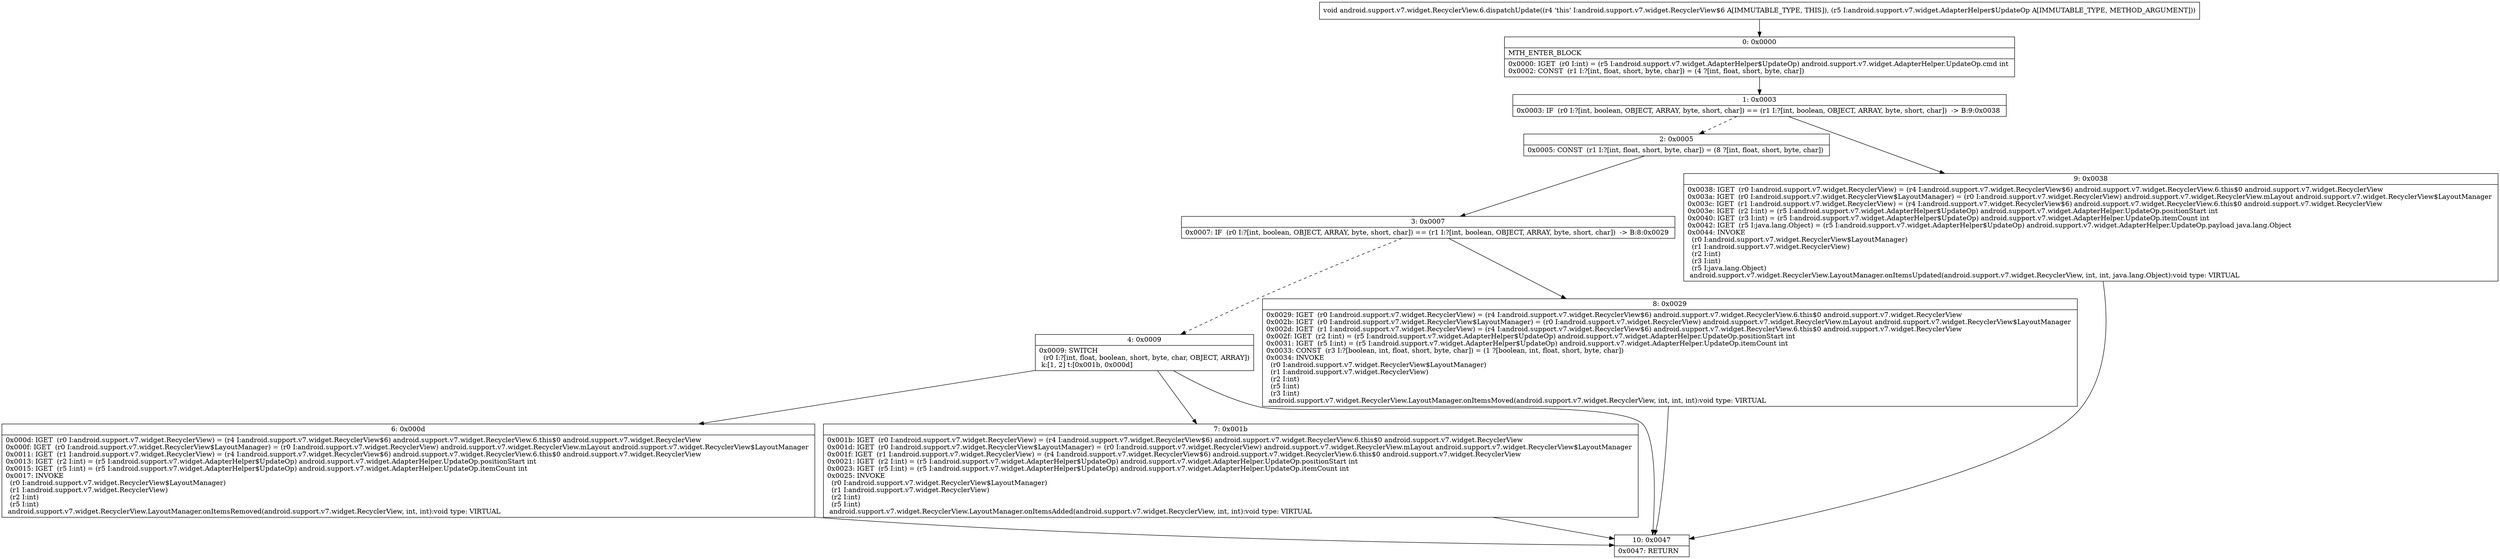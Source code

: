 digraph "CFG forandroid.support.v7.widget.RecyclerView.6.dispatchUpdate(Landroid\/support\/v7\/widget\/AdapterHelper$UpdateOp;)V" {
Node_0 [shape=record,label="{0\:\ 0x0000|MTH_ENTER_BLOCK\l|0x0000: IGET  (r0 I:int) = (r5 I:android.support.v7.widget.AdapterHelper$UpdateOp) android.support.v7.widget.AdapterHelper.UpdateOp.cmd int \l0x0002: CONST  (r1 I:?[int, float, short, byte, char]) = (4 ?[int, float, short, byte, char]) \l}"];
Node_1 [shape=record,label="{1\:\ 0x0003|0x0003: IF  (r0 I:?[int, boolean, OBJECT, ARRAY, byte, short, char]) == (r1 I:?[int, boolean, OBJECT, ARRAY, byte, short, char])  \-\> B:9:0x0038 \l}"];
Node_2 [shape=record,label="{2\:\ 0x0005|0x0005: CONST  (r1 I:?[int, float, short, byte, char]) = (8 ?[int, float, short, byte, char]) \l}"];
Node_3 [shape=record,label="{3\:\ 0x0007|0x0007: IF  (r0 I:?[int, boolean, OBJECT, ARRAY, byte, short, char]) == (r1 I:?[int, boolean, OBJECT, ARRAY, byte, short, char])  \-\> B:8:0x0029 \l}"];
Node_4 [shape=record,label="{4\:\ 0x0009|0x0009: SWITCH  \l  (r0 I:?[int, float, boolean, short, byte, char, OBJECT, ARRAY])\l k:[1, 2] t:[0x001b, 0x000d] \l}"];
Node_6 [shape=record,label="{6\:\ 0x000d|0x000d: IGET  (r0 I:android.support.v7.widget.RecyclerView) = (r4 I:android.support.v7.widget.RecyclerView$6) android.support.v7.widget.RecyclerView.6.this$0 android.support.v7.widget.RecyclerView \l0x000f: IGET  (r0 I:android.support.v7.widget.RecyclerView$LayoutManager) = (r0 I:android.support.v7.widget.RecyclerView) android.support.v7.widget.RecyclerView.mLayout android.support.v7.widget.RecyclerView$LayoutManager \l0x0011: IGET  (r1 I:android.support.v7.widget.RecyclerView) = (r4 I:android.support.v7.widget.RecyclerView$6) android.support.v7.widget.RecyclerView.6.this$0 android.support.v7.widget.RecyclerView \l0x0013: IGET  (r2 I:int) = (r5 I:android.support.v7.widget.AdapterHelper$UpdateOp) android.support.v7.widget.AdapterHelper.UpdateOp.positionStart int \l0x0015: IGET  (r5 I:int) = (r5 I:android.support.v7.widget.AdapterHelper$UpdateOp) android.support.v7.widget.AdapterHelper.UpdateOp.itemCount int \l0x0017: INVOKE  \l  (r0 I:android.support.v7.widget.RecyclerView$LayoutManager)\l  (r1 I:android.support.v7.widget.RecyclerView)\l  (r2 I:int)\l  (r5 I:int)\l android.support.v7.widget.RecyclerView.LayoutManager.onItemsRemoved(android.support.v7.widget.RecyclerView, int, int):void type: VIRTUAL \l}"];
Node_7 [shape=record,label="{7\:\ 0x001b|0x001b: IGET  (r0 I:android.support.v7.widget.RecyclerView) = (r4 I:android.support.v7.widget.RecyclerView$6) android.support.v7.widget.RecyclerView.6.this$0 android.support.v7.widget.RecyclerView \l0x001d: IGET  (r0 I:android.support.v7.widget.RecyclerView$LayoutManager) = (r0 I:android.support.v7.widget.RecyclerView) android.support.v7.widget.RecyclerView.mLayout android.support.v7.widget.RecyclerView$LayoutManager \l0x001f: IGET  (r1 I:android.support.v7.widget.RecyclerView) = (r4 I:android.support.v7.widget.RecyclerView$6) android.support.v7.widget.RecyclerView.6.this$0 android.support.v7.widget.RecyclerView \l0x0021: IGET  (r2 I:int) = (r5 I:android.support.v7.widget.AdapterHelper$UpdateOp) android.support.v7.widget.AdapterHelper.UpdateOp.positionStart int \l0x0023: IGET  (r5 I:int) = (r5 I:android.support.v7.widget.AdapterHelper$UpdateOp) android.support.v7.widget.AdapterHelper.UpdateOp.itemCount int \l0x0025: INVOKE  \l  (r0 I:android.support.v7.widget.RecyclerView$LayoutManager)\l  (r1 I:android.support.v7.widget.RecyclerView)\l  (r2 I:int)\l  (r5 I:int)\l android.support.v7.widget.RecyclerView.LayoutManager.onItemsAdded(android.support.v7.widget.RecyclerView, int, int):void type: VIRTUAL \l}"];
Node_8 [shape=record,label="{8\:\ 0x0029|0x0029: IGET  (r0 I:android.support.v7.widget.RecyclerView) = (r4 I:android.support.v7.widget.RecyclerView$6) android.support.v7.widget.RecyclerView.6.this$0 android.support.v7.widget.RecyclerView \l0x002b: IGET  (r0 I:android.support.v7.widget.RecyclerView$LayoutManager) = (r0 I:android.support.v7.widget.RecyclerView) android.support.v7.widget.RecyclerView.mLayout android.support.v7.widget.RecyclerView$LayoutManager \l0x002d: IGET  (r1 I:android.support.v7.widget.RecyclerView) = (r4 I:android.support.v7.widget.RecyclerView$6) android.support.v7.widget.RecyclerView.6.this$0 android.support.v7.widget.RecyclerView \l0x002f: IGET  (r2 I:int) = (r5 I:android.support.v7.widget.AdapterHelper$UpdateOp) android.support.v7.widget.AdapterHelper.UpdateOp.positionStart int \l0x0031: IGET  (r5 I:int) = (r5 I:android.support.v7.widget.AdapterHelper$UpdateOp) android.support.v7.widget.AdapterHelper.UpdateOp.itemCount int \l0x0033: CONST  (r3 I:?[boolean, int, float, short, byte, char]) = (1 ?[boolean, int, float, short, byte, char]) \l0x0034: INVOKE  \l  (r0 I:android.support.v7.widget.RecyclerView$LayoutManager)\l  (r1 I:android.support.v7.widget.RecyclerView)\l  (r2 I:int)\l  (r5 I:int)\l  (r3 I:int)\l android.support.v7.widget.RecyclerView.LayoutManager.onItemsMoved(android.support.v7.widget.RecyclerView, int, int, int):void type: VIRTUAL \l}"];
Node_9 [shape=record,label="{9\:\ 0x0038|0x0038: IGET  (r0 I:android.support.v7.widget.RecyclerView) = (r4 I:android.support.v7.widget.RecyclerView$6) android.support.v7.widget.RecyclerView.6.this$0 android.support.v7.widget.RecyclerView \l0x003a: IGET  (r0 I:android.support.v7.widget.RecyclerView$LayoutManager) = (r0 I:android.support.v7.widget.RecyclerView) android.support.v7.widget.RecyclerView.mLayout android.support.v7.widget.RecyclerView$LayoutManager \l0x003c: IGET  (r1 I:android.support.v7.widget.RecyclerView) = (r4 I:android.support.v7.widget.RecyclerView$6) android.support.v7.widget.RecyclerView.6.this$0 android.support.v7.widget.RecyclerView \l0x003e: IGET  (r2 I:int) = (r5 I:android.support.v7.widget.AdapterHelper$UpdateOp) android.support.v7.widget.AdapterHelper.UpdateOp.positionStart int \l0x0040: IGET  (r3 I:int) = (r5 I:android.support.v7.widget.AdapterHelper$UpdateOp) android.support.v7.widget.AdapterHelper.UpdateOp.itemCount int \l0x0042: IGET  (r5 I:java.lang.Object) = (r5 I:android.support.v7.widget.AdapterHelper$UpdateOp) android.support.v7.widget.AdapterHelper.UpdateOp.payload java.lang.Object \l0x0044: INVOKE  \l  (r0 I:android.support.v7.widget.RecyclerView$LayoutManager)\l  (r1 I:android.support.v7.widget.RecyclerView)\l  (r2 I:int)\l  (r3 I:int)\l  (r5 I:java.lang.Object)\l android.support.v7.widget.RecyclerView.LayoutManager.onItemsUpdated(android.support.v7.widget.RecyclerView, int, int, java.lang.Object):void type: VIRTUAL \l}"];
Node_10 [shape=record,label="{10\:\ 0x0047|0x0047: RETURN   \l}"];
MethodNode[shape=record,label="{void android.support.v7.widget.RecyclerView.6.dispatchUpdate((r4 'this' I:android.support.v7.widget.RecyclerView$6 A[IMMUTABLE_TYPE, THIS]), (r5 I:android.support.v7.widget.AdapterHelper$UpdateOp A[IMMUTABLE_TYPE, METHOD_ARGUMENT])) }"];
MethodNode -> Node_0;
Node_0 -> Node_1;
Node_1 -> Node_2[style=dashed];
Node_1 -> Node_9;
Node_2 -> Node_3;
Node_3 -> Node_4[style=dashed];
Node_3 -> Node_8;
Node_4 -> Node_6;
Node_4 -> Node_7;
Node_4 -> Node_10;
Node_6 -> Node_10;
Node_7 -> Node_10;
Node_8 -> Node_10;
Node_9 -> Node_10;
}

